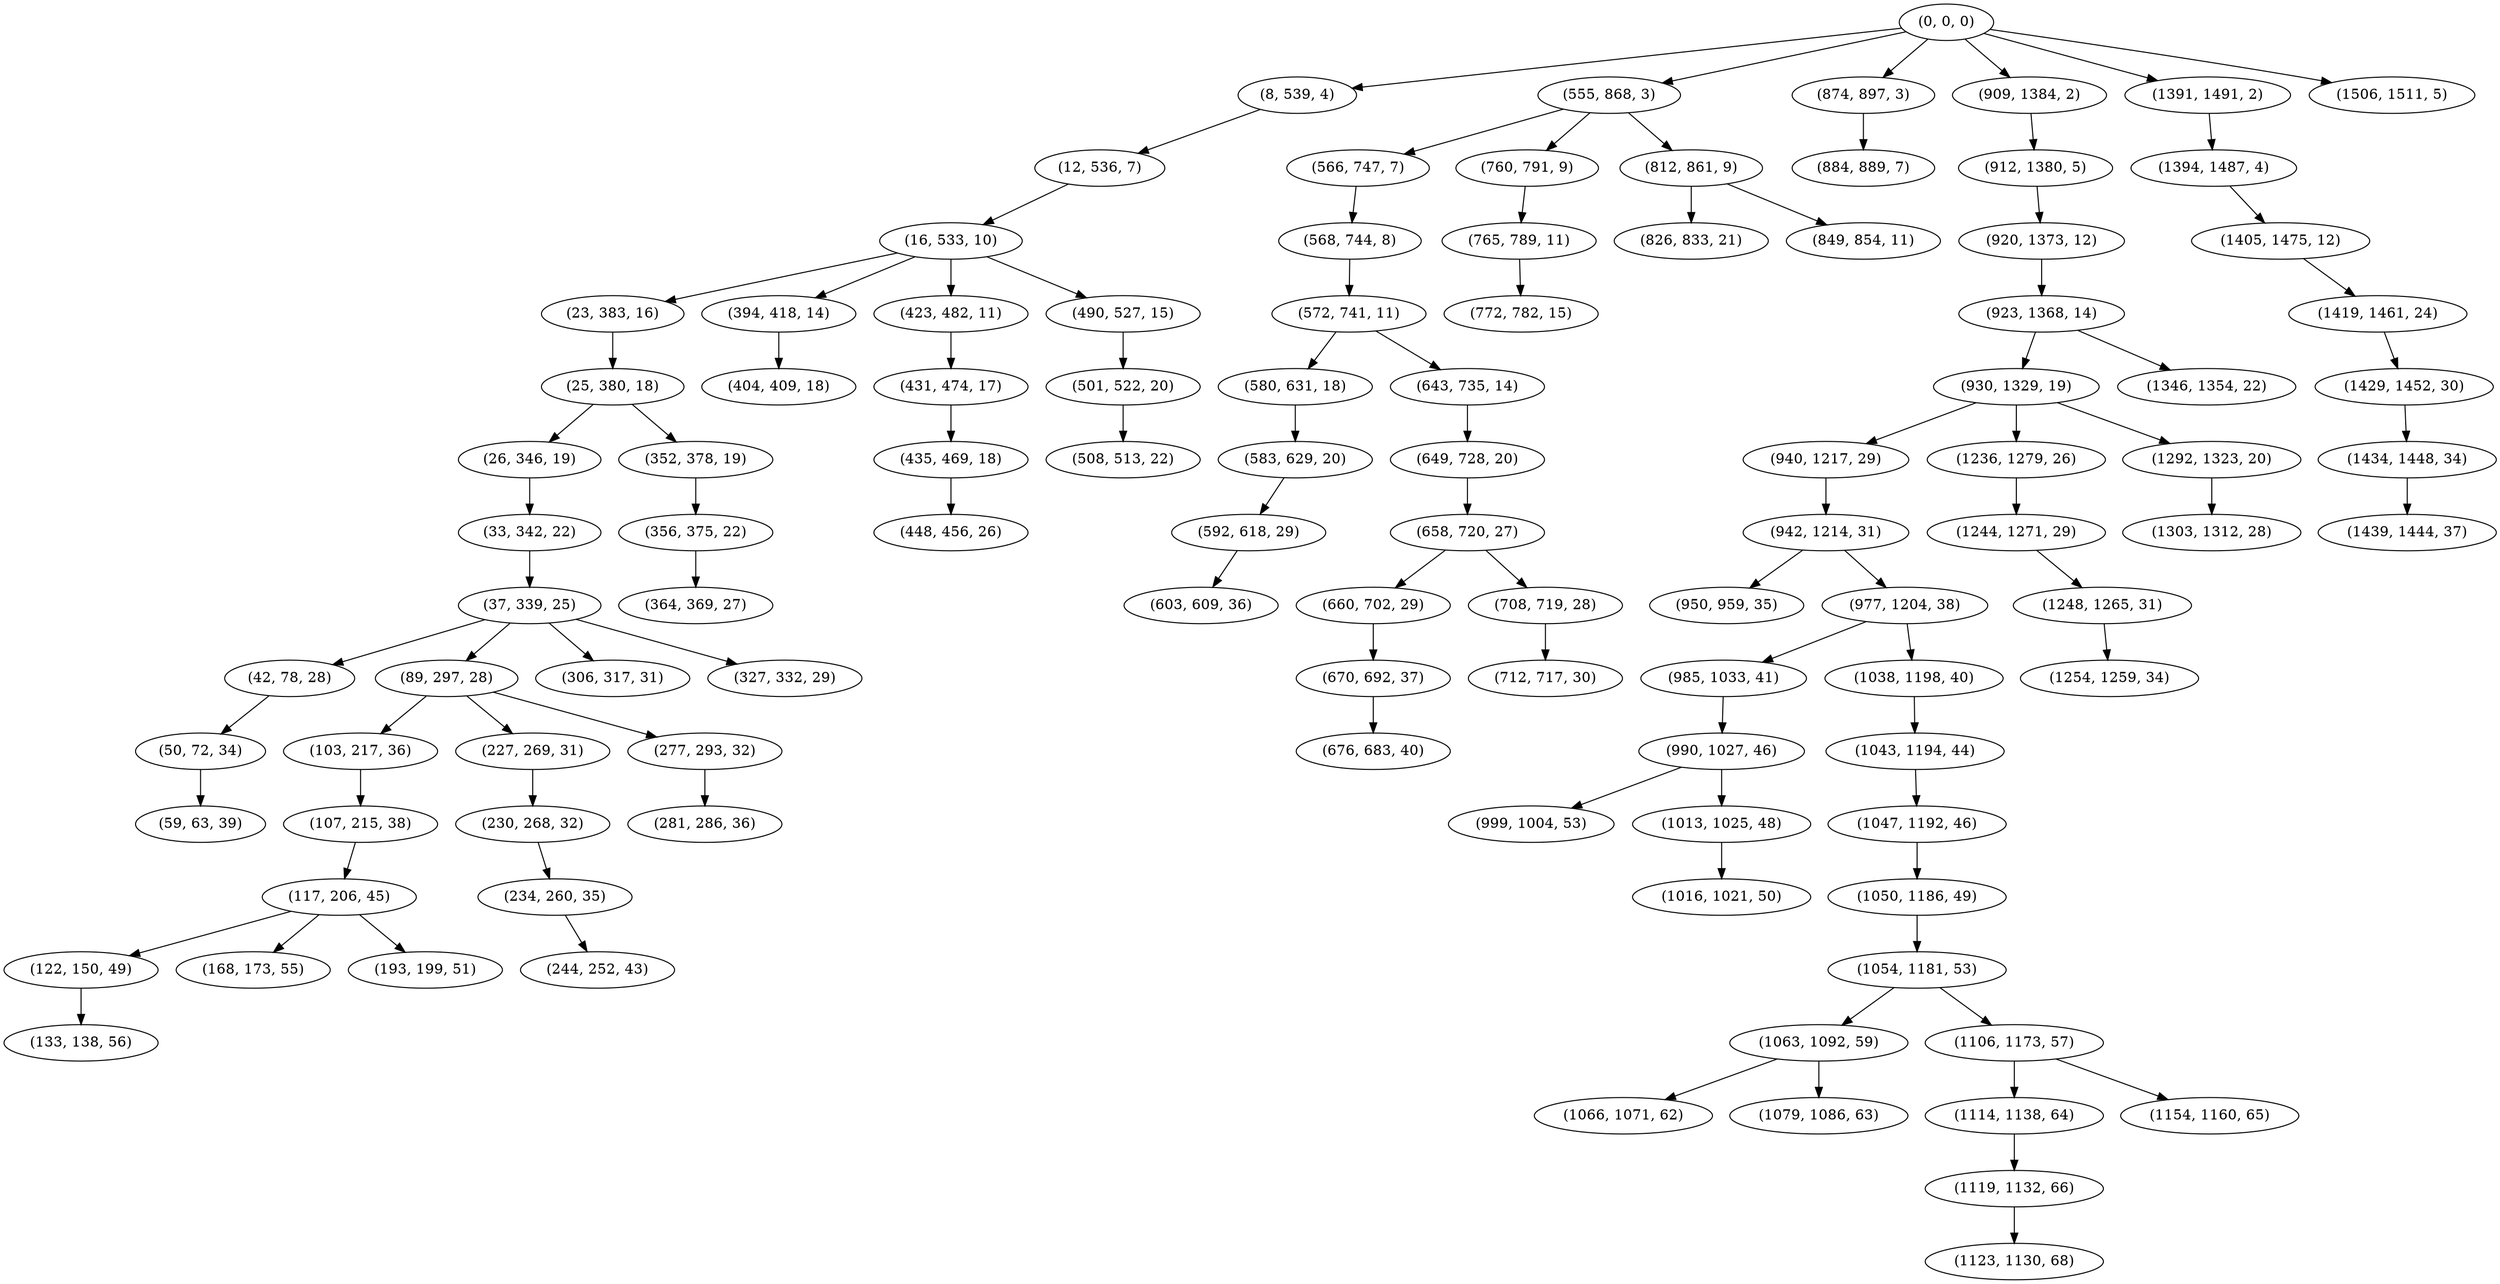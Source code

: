 digraph tree {
    "(0, 0, 0)";
    "(8, 539, 4)";
    "(12, 536, 7)";
    "(16, 533, 10)";
    "(23, 383, 16)";
    "(25, 380, 18)";
    "(26, 346, 19)";
    "(33, 342, 22)";
    "(37, 339, 25)";
    "(42, 78, 28)";
    "(50, 72, 34)";
    "(59, 63, 39)";
    "(89, 297, 28)";
    "(103, 217, 36)";
    "(107, 215, 38)";
    "(117, 206, 45)";
    "(122, 150, 49)";
    "(133, 138, 56)";
    "(168, 173, 55)";
    "(193, 199, 51)";
    "(227, 269, 31)";
    "(230, 268, 32)";
    "(234, 260, 35)";
    "(244, 252, 43)";
    "(277, 293, 32)";
    "(281, 286, 36)";
    "(306, 317, 31)";
    "(327, 332, 29)";
    "(352, 378, 19)";
    "(356, 375, 22)";
    "(364, 369, 27)";
    "(394, 418, 14)";
    "(404, 409, 18)";
    "(423, 482, 11)";
    "(431, 474, 17)";
    "(435, 469, 18)";
    "(448, 456, 26)";
    "(490, 527, 15)";
    "(501, 522, 20)";
    "(508, 513, 22)";
    "(555, 868, 3)";
    "(566, 747, 7)";
    "(568, 744, 8)";
    "(572, 741, 11)";
    "(580, 631, 18)";
    "(583, 629, 20)";
    "(592, 618, 29)";
    "(603, 609, 36)";
    "(643, 735, 14)";
    "(649, 728, 20)";
    "(658, 720, 27)";
    "(660, 702, 29)";
    "(670, 692, 37)";
    "(676, 683, 40)";
    "(708, 719, 28)";
    "(712, 717, 30)";
    "(760, 791, 9)";
    "(765, 789, 11)";
    "(772, 782, 15)";
    "(812, 861, 9)";
    "(826, 833, 21)";
    "(849, 854, 11)";
    "(874, 897, 3)";
    "(884, 889, 7)";
    "(909, 1384, 2)";
    "(912, 1380, 5)";
    "(920, 1373, 12)";
    "(923, 1368, 14)";
    "(930, 1329, 19)";
    "(940, 1217, 29)";
    "(942, 1214, 31)";
    "(950, 959, 35)";
    "(977, 1204, 38)";
    "(985, 1033, 41)";
    "(990, 1027, 46)";
    "(999, 1004, 53)";
    "(1013, 1025, 48)";
    "(1016, 1021, 50)";
    "(1038, 1198, 40)";
    "(1043, 1194, 44)";
    "(1047, 1192, 46)";
    "(1050, 1186, 49)";
    "(1054, 1181, 53)";
    "(1063, 1092, 59)";
    "(1066, 1071, 62)";
    "(1079, 1086, 63)";
    "(1106, 1173, 57)";
    "(1114, 1138, 64)";
    "(1119, 1132, 66)";
    "(1123, 1130, 68)";
    "(1154, 1160, 65)";
    "(1236, 1279, 26)";
    "(1244, 1271, 29)";
    "(1248, 1265, 31)";
    "(1254, 1259, 34)";
    "(1292, 1323, 20)";
    "(1303, 1312, 28)";
    "(1346, 1354, 22)";
    "(1391, 1491, 2)";
    "(1394, 1487, 4)";
    "(1405, 1475, 12)";
    "(1419, 1461, 24)";
    "(1429, 1452, 30)";
    "(1434, 1448, 34)";
    "(1439, 1444, 37)";
    "(1506, 1511, 5)";
    "(0, 0, 0)" -> "(8, 539, 4)";
    "(0, 0, 0)" -> "(555, 868, 3)";
    "(0, 0, 0)" -> "(874, 897, 3)";
    "(0, 0, 0)" -> "(909, 1384, 2)";
    "(0, 0, 0)" -> "(1391, 1491, 2)";
    "(0, 0, 0)" -> "(1506, 1511, 5)";
    "(8, 539, 4)" -> "(12, 536, 7)";
    "(12, 536, 7)" -> "(16, 533, 10)";
    "(16, 533, 10)" -> "(23, 383, 16)";
    "(16, 533, 10)" -> "(394, 418, 14)";
    "(16, 533, 10)" -> "(423, 482, 11)";
    "(16, 533, 10)" -> "(490, 527, 15)";
    "(23, 383, 16)" -> "(25, 380, 18)";
    "(25, 380, 18)" -> "(26, 346, 19)";
    "(25, 380, 18)" -> "(352, 378, 19)";
    "(26, 346, 19)" -> "(33, 342, 22)";
    "(33, 342, 22)" -> "(37, 339, 25)";
    "(37, 339, 25)" -> "(42, 78, 28)";
    "(37, 339, 25)" -> "(89, 297, 28)";
    "(37, 339, 25)" -> "(306, 317, 31)";
    "(37, 339, 25)" -> "(327, 332, 29)";
    "(42, 78, 28)" -> "(50, 72, 34)";
    "(50, 72, 34)" -> "(59, 63, 39)";
    "(89, 297, 28)" -> "(103, 217, 36)";
    "(89, 297, 28)" -> "(227, 269, 31)";
    "(89, 297, 28)" -> "(277, 293, 32)";
    "(103, 217, 36)" -> "(107, 215, 38)";
    "(107, 215, 38)" -> "(117, 206, 45)";
    "(117, 206, 45)" -> "(122, 150, 49)";
    "(117, 206, 45)" -> "(168, 173, 55)";
    "(117, 206, 45)" -> "(193, 199, 51)";
    "(122, 150, 49)" -> "(133, 138, 56)";
    "(227, 269, 31)" -> "(230, 268, 32)";
    "(230, 268, 32)" -> "(234, 260, 35)";
    "(234, 260, 35)" -> "(244, 252, 43)";
    "(277, 293, 32)" -> "(281, 286, 36)";
    "(352, 378, 19)" -> "(356, 375, 22)";
    "(356, 375, 22)" -> "(364, 369, 27)";
    "(394, 418, 14)" -> "(404, 409, 18)";
    "(423, 482, 11)" -> "(431, 474, 17)";
    "(431, 474, 17)" -> "(435, 469, 18)";
    "(435, 469, 18)" -> "(448, 456, 26)";
    "(490, 527, 15)" -> "(501, 522, 20)";
    "(501, 522, 20)" -> "(508, 513, 22)";
    "(555, 868, 3)" -> "(566, 747, 7)";
    "(555, 868, 3)" -> "(760, 791, 9)";
    "(555, 868, 3)" -> "(812, 861, 9)";
    "(566, 747, 7)" -> "(568, 744, 8)";
    "(568, 744, 8)" -> "(572, 741, 11)";
    "(572, 741, 11)" -> "(580, 631, 18)";
    "(572, 741, 11)" -> "(643, 735, 14)";
    "(580, 631, 18)" -> "(583, 629, 20)";
    "(583, 629, 20)" -> "(592, 618, 29)";
    "(592, 618, 29)" -> "(603, 609, 36)";
    "(643, 735, 14)" -> "(649, 728, 20)";
    "(649, 728, 20)" -> "(658, 720, 27)";
    "(658, 720, 27)" -> "(660, 702, 29)";
    "(658, 720, 27)" -> "(708, 719, 28)";
    "(660, 702, 29)" -> "(670, 692, 37)";
    "(670, 692, 37)" -> "(676, 683, 40)";
    "(708, 719, 28)" -> "(712, 717, 30)";
    "(760, 791, 9)" -> "(765, 789, 11)";
    "(765, 789, 11)" -> "(772, 782, 15)";
    "(812, 861, 9)" -> "(826, 833, 21)";
    "(812, 861, 9)" -> "(849, 854, 11)";
    "(874, 897, 3)" -> "(884, 889, 7)";
    "(909, 1384, 2)" -> "(912, 1380, 5)";
    "(912, 1380, 5)" -> "(920, 1373, 12)";
    "(920, 1373, 12)" -> "(923, 1368, 14)";
    "(923, 1368, 14)" -> "(930, 1329, 19)";
    "(923, 1368, 14)" -> "(1346, 1354, 22)";
    "(930, 1329, 19)" -> "(940, 1217, 29)";
    "(930, 1329, 19)" -> "(1236, 1279, 26)";
    "(930, 1329, 19)" -> "(1292, 1323, 20)";
    "(940, 1217, 29)" -> "(942, 1214, 31)";
    "(942, 1214, 31)" -> "(950, 959, 35)";
    "(942, 1214, 31)" -> "(977, 1204, 38)";
    "(977, 1204, 38)" -> "(985, 1033, 41)";
    "(977, 1204, 38)" -> "(1038, 1198, 40)";
    "(985, 1033, 41)" -> "(990, 1027, 46)";
    "(990, 1027, 46)" -> "(999, 1004, 53)";
    "(990, 1027, 46)" -> "(1013, 1025, 48)";
    "(1013, 1025, 48)" -> "(1016, 1021, 50)";
    "(1038, 1198, 40)" -> "(1043, 1194, 44)";
    "(1043, 1194, 44)" -> "(1047, 1192, 46)";
    "(1047, 1192, 46)" -> "(1050, 1186, 49)";
    "(1050, 1186, 49)" -> "(1054, 1181, 53)";
    "(1054, 1181, 53)" -> "(1063, 1092, 59)";
    "(1054, 1181, 53)" -> "(1106, 1173, 57)";
    "(1063, 1092, 59)" -> "(1066, 1071, 62)";
    "(1063, 1092, 59)" -> "(1079, 1086, 63)";
    "(1106, 1173, 57)" -> "(1114, 1138, 64)";
    "(1106, 1173, 57)" -> "(1154, 1160, 65)";
    "(1114, 1138, 64)" -> "(1119, 1132, 66)";
    "(1119, 1132, 66)" -> "(1123, 1130, 68)";
    "(1236, 1279, 26)" -> "(1244, 1271, 29)";
    "(1244, 1271, 29)" -> "(1248, 1265, 31)";
    "(1248, 1265, 31)" -> "(1254, 1259, 34)";
    "(1292, 1323, 20)" -> "(1303, 1312, 28)";
    "(1391, 1491, 2)" -> "(1394, 1487, 4)";
    "(1394, 1487, 4)" -> "(1405, 1475, 12)";
    "(1405, 1475, 12)" -> "(1419, 1461, 24)";
    "(1419, 1461, 24)" -> "(1429, 1452, 30)";
    "(1429, 1452, 30)" -> "(1434, 1448, 34)";
    "(1434, 1448, 34)" -> "(1439, 1444, 37)";
}
